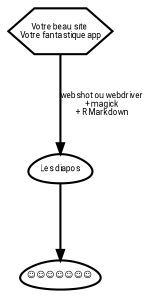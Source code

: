 digraph {
  rankdir="TB"

  // nodes
  A [ label="Votre beau site\n Votre fantastique app" shape="hexagon" fontsize = "4" fontname = "Roboto" height = "0.3" width = "0.7" fixedsize = "true"]
  B [ label="Les diapos" shape="egg" fontsize = "4" fontname = "Roboto" height = "0.2" width = "0.4" fixedsize = "true"]
  C [ label="&#9786;&#9786;&#9786;&#9786;&#9786;&#9786;&#9786;" fontsize = "4" fontname = "Roboto" shape = "egg" height = "0.2" width = "0.5" fixedsize = "true"]

  // edges
  A -> B [ label = "webshot ou webdriver\n + magick\n + R Markdown" fontsize = "4" fontname = "Roboto" arrowsize=.5, weight=.2]
  B -> C [ label = "" fontsize = "4" fontname = "Roboto"arrowsize=.5, weight=2.]
}
